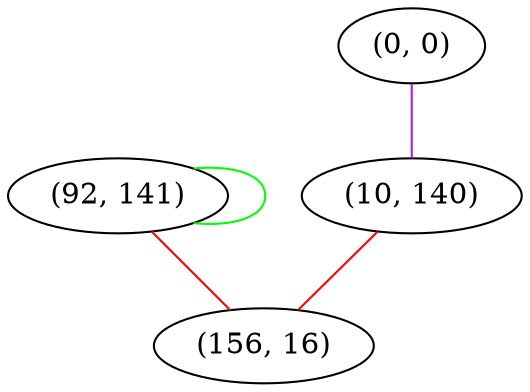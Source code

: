 graph "" {
"(92, 141)";
"(0, 0)";
"(10, 140)";
"(156, 16)";
"(92, 141)" -- "(92, 141)"  [color=green, key=0, weight=2];
"(92, 141)" -- "(156, 16)"  [color=red, key=0, weight=1];
"(0, 0)" -- "(10, 140)"  [color=purple, key=0, weight=4];
"(10, 140)" -- "(156, 16)"  [color=red, key=0, weight=1];
}
